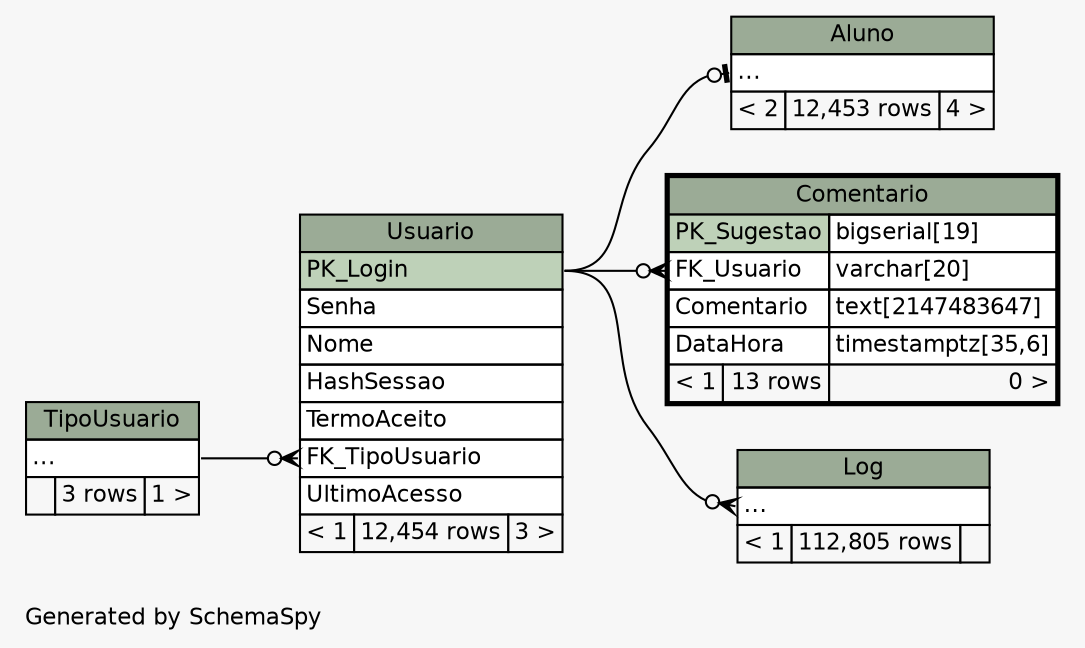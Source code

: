 // dot 2.36.0 on Linux 3.13.0-24-generic
// SchemaSpy rev 590
digraph "twoDegreesRelationshipsDiagram" {
  graph [
    rankdir="RL"
    bgcolor="#f7f7f7"
    label="\nGenerated by SchemaSpy"
    labeljust="l"
    nodesep="0.18"
    ranksep="0.46"
    fontname="Helvetica"
    fontsize="11"
  ];
  node [
    fontname="Helvetica"
    fontsize="11"
    shape="plaintext"
  ];
  edge [
    arrowsize="0.8"
  ];
  "Aluno":"elipses":w -> "Usuario":"PK_Login":e [arrowhead=none dir=back arrowtail=teeodot];
  "Comentario":"FK_Usuario":w -> "Usuario":"PK_Login":e [arrowhead=none dir=back arrowtail=crowodot];
  "Log":"elipses":w -> "Usuario":"PK_Login":e [arrowhead=none dir=back arrowtail=crowodot];
  "Usuario":"FK_TipoUsuario":w -> "TipoUsuario":"elipses":e [arrowhead=none dir=back arrowtail=crowodot];
  "Aluno" [
    label=<
    <TABLE BORDER="0" CELLBORDER="1" CELLSPACING="0" BGCOLOR="#ffffff">
      <TR><TD COLSPAN="3" BGCOLOR="#9bab96" ALIGN="CENTER">Aluno</TD></TR>
      <TR><TD PORT="elipses" COLSPAN="3" ALIGN="LEFT">...</TD></TR>
      <TR><TD ALIGN="LEFT" BGCOLOR="#f7f7f7">&lt; 2</TD><TD ALIGN="RIGHT" BGCOLOR="#f7f7f7">12,453 rows</TD><TD ALIGN="RIGHT" BGCOLOR="#f7f7f7">4 &gt;</TD></TR>
    </TABLE>>
    URL="Aluno.html"
    tooltip="Aluno"
  ];
  "Comentario" [
    label=<
    <TABLE BORDER="2" CELLBORDER="1" CELLSPACING="0" BGCOLOR="#ffffff">
      <TR><TD COLSPAN="3" BGCOLOR="#9bab96" ALIGN="CENTER">Comentario</TD></TR>
      <TR><TD PORT="PK_Sugestao" COLSPAN="2" BGCOLOR="#bed1b8" ALIGN="LEFT">PK_Sugestao</TD><TD PORT="PK_Sugestao.type" ALIGN="LEFT">bigserial[19]</TD></TR>
      <TR><TD PORT="FK_Usuario" COLSPAN="2" ALIGN="LEFT">FK_Usuario</TD><TD PORT="FK_Usuario.type" ALIGN="LEFT">varchar[20]</TD></TR>
      <TR><TD PORT="Comentario" COLSPAN="2" ALIGN="LEFT">Comentario</TD><TD PORT="Comentario.type" ALIGN="LEFT">text[2147483647]</TD></TR>
      <TR><TD PORT="DataHora" COLSPAN="2" ALIGN="LEFT">DataHora</TD><TD PORT="DataHora.type" ALIGN="LEFT">timestamptz[35,6]</TD></TR>
      <TR><TD ALIGN="LEFT" BGCOLOR="#f7f7f7">&lt; 1</TD><TD ALIGN="RIGHT" BGCOLOR="#f7f7f7">13 rows</TD><TD ALIGN="RIGHT" BGCOLOR="#f7f7f7">0 &gt;</TD></TR>
    </TABLE>>
    URL="Comentario.html"
    tooltip="Comentario"
  ];
  "Log" [
    label=<
    <TABLE BORDER="0" CELLBORDER="1" CELLSPACING="0" BGCOLOR="#ffffff">
      <TR><TD COLSPAN="3" BGCOLOR="#9bab96" ALIGN="CENTER">Log</TD></TR>
      <TR><TD PORT="elipses" COLSPAN="3" ALIGN="LEFT">...</TD></TR>
      <TR><TD ALIGN="LEFT" BGCOLOR="#f7f7f7">&lt; 1</TD><TD ALIGN="RIGHT" BGCOLOR="#f7f7f7">112,805 rows</TD><TD ALIGN="RIGHT" BGCOLOR="#f7f7f7">  </TD></TR>
    </TABLE>>
    URL="Log.html"
    tooltip="Log"
  ];
  "TipoUsuario" [
    label=<
    <TABLE BORDER="0" CELLBORDER="1" CELLSPACING="0" BGCOLOR="#ffffff">
      <TR><TD COLSPAN="3" BGCOLOR="#9bab96" ALIGN="CENTER">TipoUsuario</TD></TR>
      <TR><TD PORT="elipses" COLSPAN="3" ALIGN="LEFT">...</TD></TR>
      <TR><TD ALIGN="LEFT" BGCOLOR="#f7f7f7">  </TD><TD ALIGN="RIGHT" BGCOLOR="#f7f7f7">3 rows</TD><TD ALIGN="RIGHT" BGCOLOR="#f7f7f7">1 &gt;</TD></TR>
    </TABLE>>
    URL="TipoUsuario.html"
    tooltip="TipoUsuario"
  ];
  "Usuario" [
    label=<
    <TABLE BORDER="0" CELLBORDER="1" CELLSPACING="0" BGCOLOR="#ffffff">
      <TR><TD COLSPAN="3" BGCOLOR="#9bab96" ALIGN="CENTER">Usuario</TD></TR>
      <TR><TD PORT="PK_Login" COLSPAN="3" BGCOLOR="#bed1b8" ALIGN="LEFT">PK_Login</TD></TR>
      <TR><TD PORT="Senha" COLSPAN="3" ALIGN="LEFT">Senha</TD></TR>
      <TR><TD PORT="Nome" COLSPAN="3" ALIGN="LEFT">Nome</TD></TR>
      <TR><TD PORT="HashSessao" COLSPAN="3" ALIGN="LEFT">HashSessao</TD></TR>
      <TR><TD PORT="TermoAceito" COLSPAN="3" ALIGN="LEFT">TermoAceito</TD></TR>
      <TR><TD PORT="FK_TipoUsuario" COLSPAN="3" ALIGN="LEFT">FK_TipoUsuario</TD></TR>
      <TR><TD PORT="UltimoAcesso" COLSPAN="3" ALIGN="LEFT">UltimoAcesso</TD></TR>
      <TR><TD ALIGN="LEFT" BGCOLOR="#f7f7f7">&lt; 1</TD><TD ALIGN="RIGHT" BGCOLOR="#f7f7f7">12,454 rows</TD><TD ALIGN="RIGHT" BGCOLOR="#f7f7f7">3 &gt;</TD></TR>
    </TABLE>>
    URL="Usuario.html"
    tooltip="Usuario"
  ];
}
